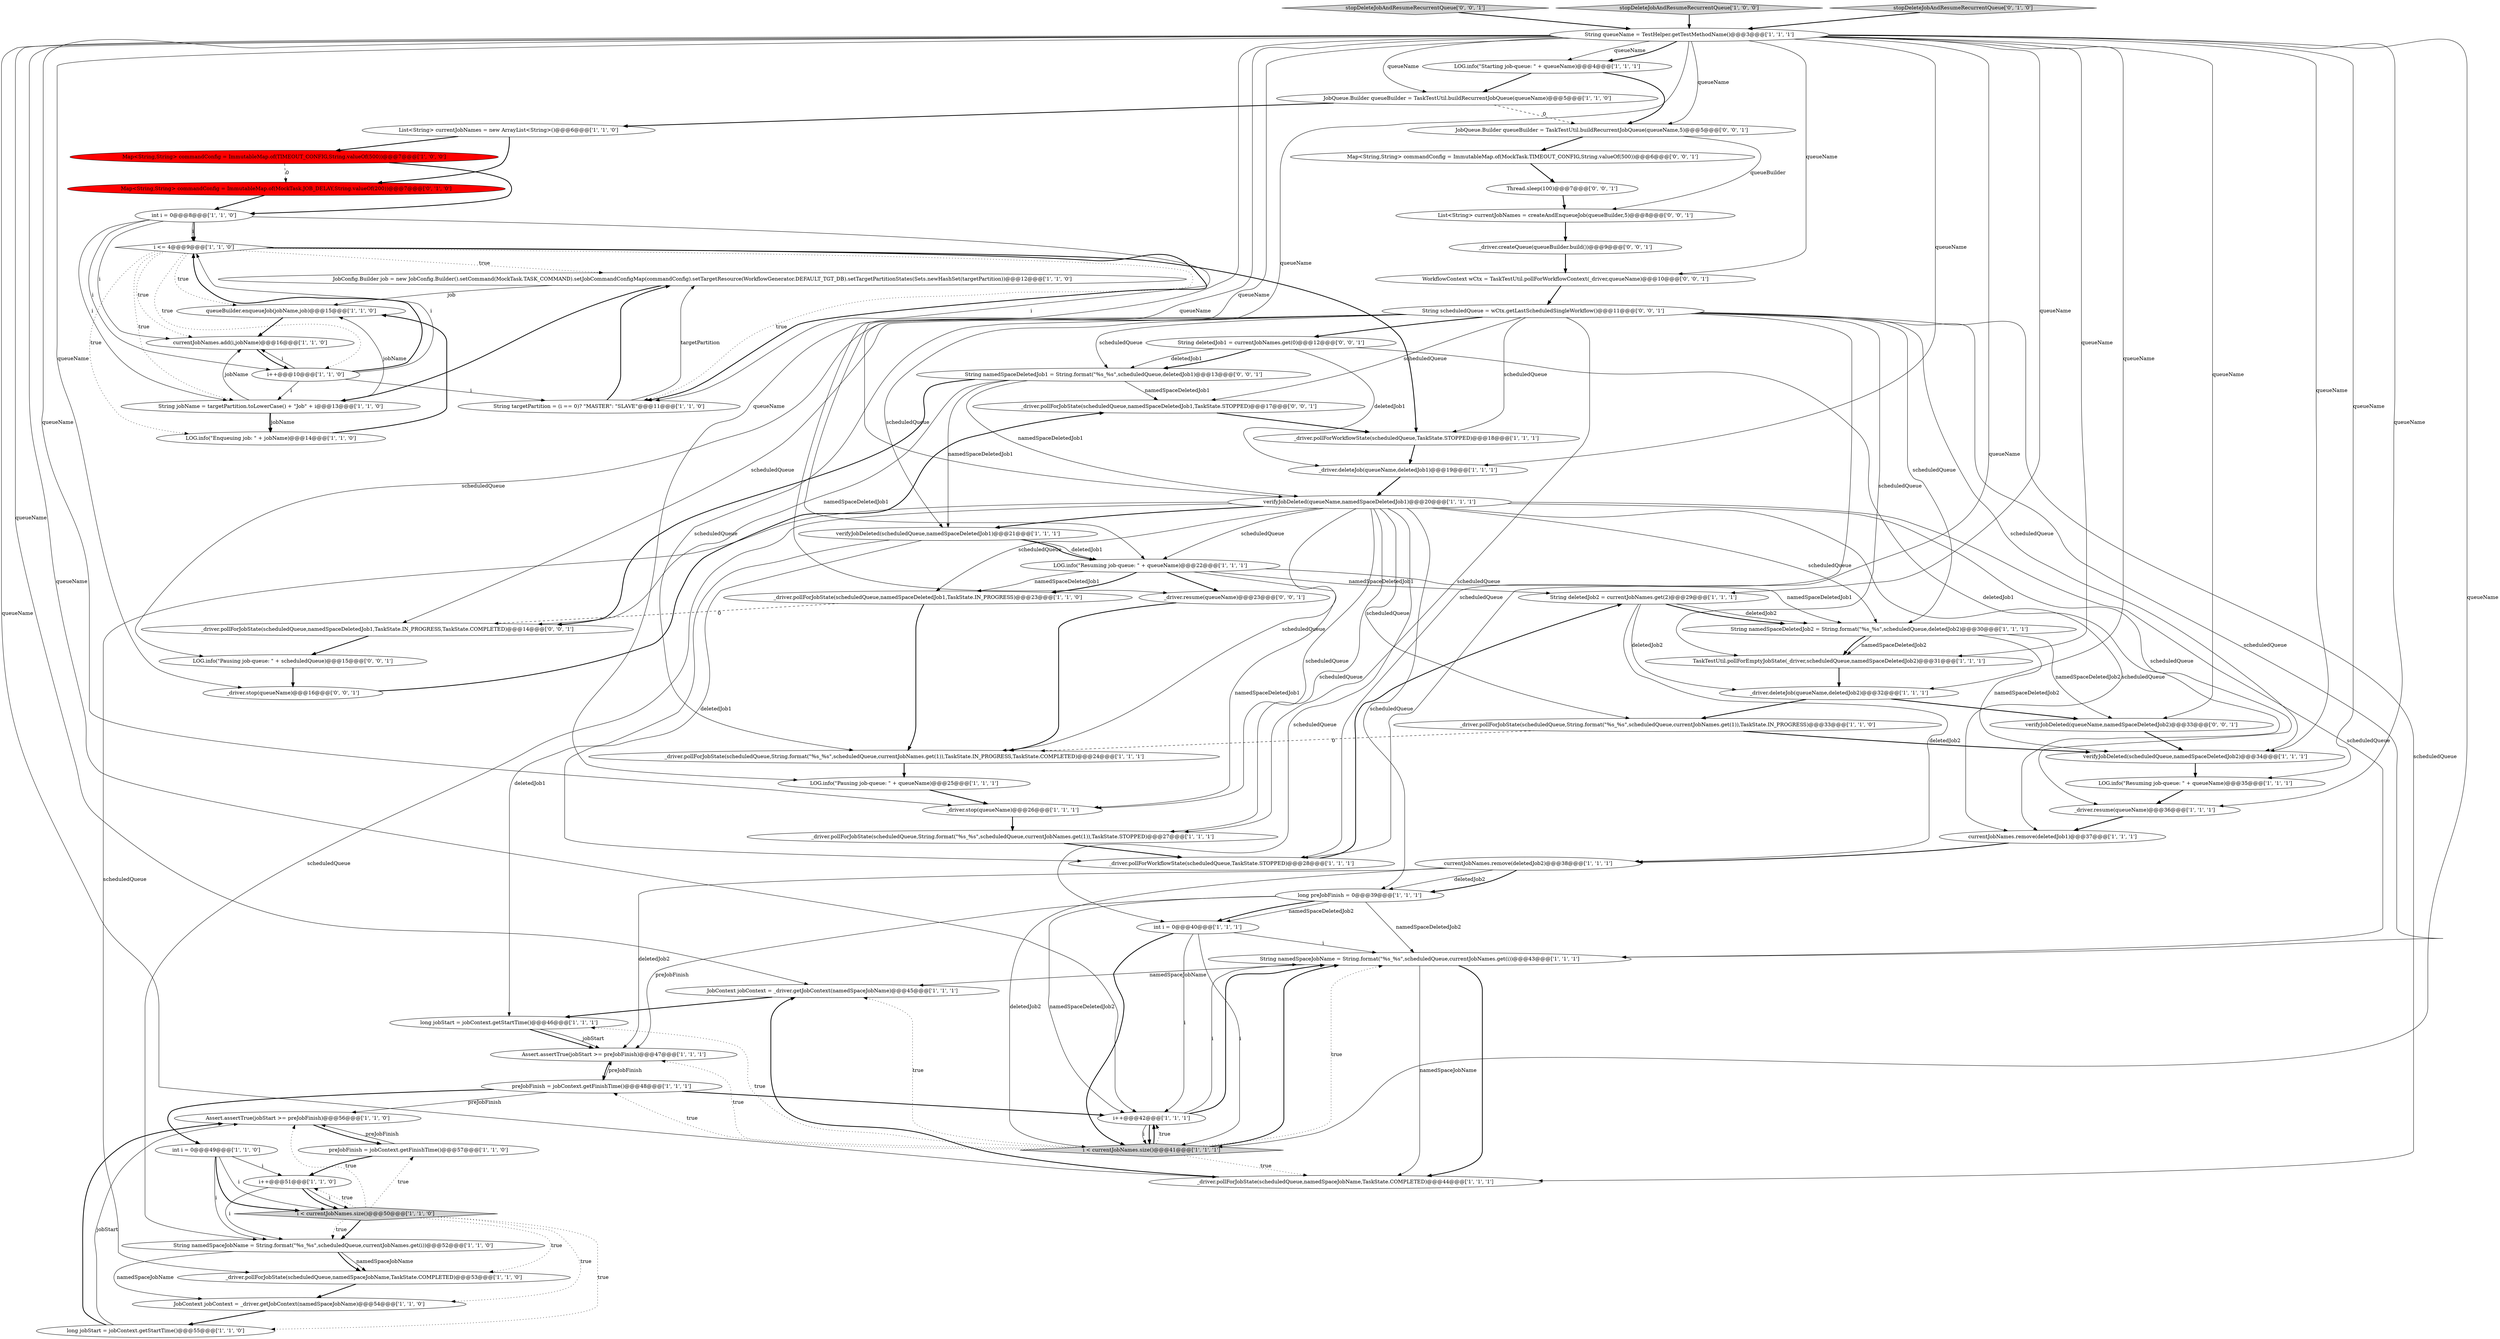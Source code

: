 digraph {
71 [style = filled, label = "WorkflowContext wCtx = TaskTestUtil.pollForWorkflowContext(_driver,queueName)@@@10@@@['0', '0', '1']", fillcolor = white, shape = ellipse image = "AAA0AAABBB3BBB"];
47 [style = filled, label = "i <= 4@@@9@@@['1', '1', '0']", fillcolor = white, shape = diamond image = "AAA0AAABBB1BBB"];
11 [style = filled, label = "currentJobNames.remove(deletedJob1)@@@37@@@['1', '1', '1']", fillcolor = white, shape = ellipse image = "AAA0AAABBB1BBB"];
31 [style = filled, label = "JobContext jobContext = _driver.getJobContext(namedSpaceJobName)@@@54@@@['1', '1', '0']", fillcolor = white, shape = ellipse image = "AAA0AAABBB1BBB"];
5 [style = filled, label = "JobConfig.Builder job = new JobConfig.Builder().setCommand(MockTask.TASK_COMMAND).setJobCommandConfigMap(commandConfig).setTargetResource(WorkflowGenerator.DEFAULT_TGT_DB).setTargetPartitionStates(Sets.newHashSet(targetPartition))@@@12@@@['1', '1', '0']", fillcolor = white, shape = ellipse image = "AAA0AAABBB1BBB"];
17 [style = filled, label = "currentJobNames.add(i,jobName)@@@16@@@['1', '1', '0']", fillcolor = white, shape = ellipse image = "AAA0AAABBB1BBB"];
46 [style = filled, label = "Assert.assertTrue(jobStart >= preJobFinish)@@@56@@@['1', '1', '0']", fillcolor = white, shape = ellipse image = "AAA0AAABBB1BBB"];
58 [style = filled, label = "_driver.pollForJobState(scheduledQueue,namedSpaceDeletedJob1,TaskState.STOPPED)@@@17@@@['0', '0', '1']", fillcolor = white, shape = ellipse image = "AAA0AAABBB3BBB"];
39 [style = filled, label = "LOG.info(\"Pausing job-queue: \" + queueName)@@@25@@@['1', '1', '1']", fillcolor = white, shape = ellipse image = "AAA0AAABBB1BBB"];
42 [style = filled, label = "preJobFinish = jobContext.getFinishTime()@@@48@@@['1', '1', '1']", fillcolor = white, shape = ellipse image = "AAA0AAABBB1BBB"];
61 [style = filled, label = "String namedSpaceDeletedJob1 = String.format(\"%s_%s\",scheduledQueue,deletedJob1)@@@13@@@['0', '0', '1']", fillcolor = white, shape = ellipse image = "AAA0AAABBB3BBB"];
2 [style = filled, label = "_driver.deleteJob(queueName,deletedJob1)@@@19@@@['1', '1', '1']", fillcolor = white, shape = ellipse image = "AAA0AAABBB1BBB"];
34 [style = filled, label = "i++@@@10@@@['1', '1', '0']", fillcolor = white, shape = ellipse image = "AAA0AAABBB1BBB"];
36 [style = filled, label = "JobQueue.Builder queueBuilder = TaskTestUtil.buildRecurrentJobQueue(queueName)@@@5@@@['1', '1', '0']", fillcolor = white, shape = ellipse image = "AAA0AAABBB1BBB"];
69 [style = filled, label = "stopDeleteJobAndResumeRecurrentQueue['0', '0', '1']", fillcolor = lightgray, shape = diamond image = "AAA0AAABBB3BBB"];
23 [style = filled, label = "long jobStart = jobContext.getStartTime()@@@55@@@['1', '1', '0']", fillcolor = white, shape = ellipse image = "AAA0AAABBB1BBB"];
27 [style = filled, label = "String deletedJob2 = currentJobNames.get(2)@@@29@@@['1', '1', '1']", fillcolor = white, shape = ellipse image = "AAA0AAABBB1BBB"];
64 [style = filled, label = "_driver.pollForJobState(scheduledQueue,namedSpaceDeletedJob1,TaskState.IN_PROGRESS,TaskState.COMPLETED)@@@14@@@['0', '0', '1']", fillcolor = white, shape = ellipse image = "AAA0AAABBB3BBB"];
18 [style = filled, label = "verifyJobDeleted(scheduledQueue,namedSpaceDeletedJob2)@@@34@@@['1', '1', '1']", fillcolor = white, shape = ellipse image = "AAA0AAABBB1BBB"];
70 [style = filled, label = "Thread.sleep(100)@@@7@@@['0', '0', '1']", fillcolor = white, shape = ellipse image = "AAA0AAABBB3BBB"];
62 [style = filled, label = "_driver.createQueue(queueBuilder.build())@@@9@@@['0', '0', '1']", fillcolor = white, shape = ellipse image = "AAA0AAABBB3BBB"];
57 [style = filled, label = "Map<String,String> commandConfig = ImmutableMap.of(MockTask.TIMEOUT_CONFIG,String.valueOf(500))@@@6@@@['0', '0', '1']", fillcolor = white, shape = ellipse image = "AAA0AAABBB3BBB"];
60 [style = filled, label = "String deletedJob1 = currentJobNames.get(0)@@@12@@@['0', '0', '1']", fillcolor = white, shape = ellipse image = "AAA0AAABBB3BBB"];
16 [style = filled, label = "verifyJobDeleted(queueName,namedSpaceDeletedJob1)@@@20@@@['1', '1', '1']", fillcolor = white, shape = ellipse image = "AAA0AAABBB1BBB"];
72 [style = filled, label = "verifyJobDeleted(queueName,namedSpaceDeletedJob2)@@@33@@@['0', '0', '1']", fillcolor = white, shape = ellipse image = "AAA0AAABBB3BBB"];
63 [style = filled, label = "JobQueue.Builder queueBuilder = TaskTestUtil.buildRecurrentJobQueue(queueName,5)@@@5@@@['0', '0', '1']", fillcolor = white, shape = ellipse image = "AAA0AAABBB3BBB"];
19 [style = filled, label = "LOG.info(\"Resuming job-queue: \" + queueName)@@@22@@@['1', '1', '1']", fillcolor = white, shape = ellipse image = "AAA0AAABBB1BBB"];
68 [style = filled, label = "_driver.stop(queueName)@@@16@@@['0', '0', '1']", fillcolor = white, shape = ellipse image = "AAA0AAABBB3BBB"];
45 [style = filled, label = "_driver.pollForJobState(scheduledQueue,namedSpaceJobName,TaskState.COMPLETED)@@@53@@@['1', '1', '0']", fillcolor = white, shape = ellipse image = "AAA0AAABBB1BBB"];
48 [style = filled, label = "queueBuilder.enqueueJob(jobName,job)@@@15@@@['1', '1', '0']", fillcolor = white, shape = ellipse image = "AAA0AAABBB1BBB"];
0 [style = filled, label = "long preJobFinish = 0@@@39@@@['1', '1', '1']", fillcolor = white, shape = ellipse image = "AAA0AAABBB1BBB"];
59 [style = filled, label = "String scheduledQueue = wCtx.getLastScheduledSingleWorkflow()@@@11@@@['0', '0', '1']", fillcolor = white, shape = ellipse image = "AAA0AAABBB3BBB"];
14 [style = filled, label = "TaskTestUtil.pollForEmptyJobState(_driver,scheduledQueue,namedSpaceDeletedJob2)@@@31@@@['1', '1', '1']", fillcolor = white, shape = ellipse image = "AAA0AAABBB1BBB"];
1 [style = filled, label = "String namedSpaceJobName = String.format(\"%s_%s\",scheduledQueue,currentJobNames.get(i))@@@52@@@['1', '1', '0']", fillcolor = white, shape = ellipse image = "AAA0AAABBB1BBB"];
26 [style = filled, label = "verifyJobDeleted(scheduledQueue,namedSpaceDeletedJob1)@@@21@@@['1', '1', '1']", fillcolor = white, shape = ellipse image = "AAA0AAABBB1BBB"];
56 [style = filled, label = "Map<String,String> commandConfig = ImmutableMap.of(MockTask.JOB_DELAY,String.valueOf(200))@@@7@@@['0', '1', '0']", fillcolor = red, shape = ellipse image = "AAA1AAABBB2BBB"];
43 [style = filled, label = "String namedSpaceJobName = String.format(\"%s_%s\",scheduledQueue,currentJobNames.get(i))@@@43@@@['1', '1', '1']", fillcolor = white, shape = ellipse image = "AAA0AAABBB1BBB"];
13 [style = filled, label = "stopDeleteJobAndResumeRecurrentQueue['1', '0', '0']", fillcolor = lightgray, shape = diamond image = "AAA0AAABBB1BBB"];
40 [style = filled, label = "LOG.info(\"Resuming job-queue: \" + queueName)@@@35@@@['1', '1', '1']", fillcolor = white, shape = ellipse image = "AAA0AAABBB1BBB"];
41 [style = filled, label = "LOG.info(\"Starting job-queue: \" + queueName)@@@4@@@['1', '1', '1']", fillcolor = white, shape = ellipse image = "AAA0AAABBB1BBB"];
30 [style = filled, label = "String queueName = TestHelper.getTestMethodName()@@@3@@@['1', '1', '1']", fillcolor = white, shape = ellipse image = "AAA0AAABBB1BBB"];
20 [style = filled, label = "_driver.pollForJobState(scheduledQueue,String.format(\"%s_%s\",scheduledQueue,currentJobNames.get(1)),TaskState.IN_PROGRESS)@@@33@@@['1', '1', '0']", fillcolor = white, shape = ellipse image = "AAA0AAABBB1BBB"];
22 [style = filled, label = "_driver.deleteJob(queueName,deletedJob2)@@@32@@@['1', '1', '1']", fillcolor = white, shape = ellipse image = "AAA0AAABBB1BBB"];
49 [style = filled, label = "Map<String,String> commandConfig = ImmutableMap.of(TIMEOUT_CONFIG,String.valueOf(500))@@@7@@@['1', '0', '0']", fillcolor = red, shape = ellipse image = "AAA1AAABBB1BBB"];
32 [style = filled, label = "_driver.pollForJobState(scheduledQueue,String.format(\"%s_%s\",scheduledQueue,currentJobNames.get(1)),TaskState.IN_PROGRESS,TaskState.COMPLETED)@@@24@@@['1', '1', '1']", fillcolor = white, shape = ellipse image = "AAA0AAABBB1BBB"];
38 [style = filled, label = "_driver.pollForWorkflowState(scheduledQueue,TaskState.STOPPED)@@@18@@@['1', '1', '1']", fillcolor = white, shape = ellipse image = "AAA0AAABBB1BBB"];
50 [style = filled, label = "_driver.pollForJobState(scheduledQueue,String.format(\"%s_%s\",scheduledQueue,currentJobNames.get(1)),TaskState.STOPPED)@@@27@@@['1', '1', '1']", fillcolor = white, shape = ellipse image = "AAA0AAABBB1BBB"];
29 [style = filled, label = "i < currentJobNames.size()@@@50@@@['1', '1', '0']", fillcolor = lightgray, shape = diamond image = "AAA0AAABBB1BBB"];
35 [style = filled, label = "i++@@@42@@@['1', '1', '1']", fillcolor = white, shape = ellipse image = "AAA0AAABBB1BBB"];
67 [style = filled, label = "_driver.resume(queueName)@@@23@@@['0', '0', '1']", fillcolor = white, shape = ellipse image = "AAA0AAABBB3BBB"];
24 [style = filled, label = "preJobFinish = jobContext.getFinishTime()@@@57@@@['1', '1', '0']", fillcolor = white, shape = ellipse image = "AAA0AAABBB1BBB"];
53 [style = filled, label = "int i = 0@@@8@@@['1', '1', '0']", fillcolor = white, shape = ellipse image = "AAA0AAABBB1BBB"];
55 [style = filled, label = "stopDeleteJobAndResumeRecurrentQueue['0', '1', '0']", fillcolor = lightgray, shape = diamond image = "AAA0AAABBB2BBB"];
44 [style = filled, label = "JobContext jobContext = _driver.getJobContext(namedSpaceJobName)@@@45@@@['1', '1', '1']", fillcolor = white, shape = ellipse image = "AAA0AAABBB1BBB"];
3 [style = filled, label = "_driver.stop(queueName)@@@26@@@['1', '1', '1']", fillcolor = white, shape = ellipse image = "AAA0AAABBB1BBB"];
9 [style = filled, label = "LOG.info(\"Enqueuing job: \" + jobName)@@@14@@@['1', '1', '0']", fillcolor = white, shape = ellipse image = "AAA0AAABBB1BBB"];
12 [style = filled, label = "_driver.pollForJobState(scheduledQueue,namedSpaceDeletedJob1,TaskState.IN_PROGRESS)@@@23@@@['1', '1', '0']", fillcolor = white, shape = ellipse image = "AAA0AAABBB1BBB"];
33 [style = filled, label = "String namedSpaceDeletedJob2 = String.format(\"%s_%s\",scheduledQueue,deletedJob2)@@@30@@@['1', '1', '1']", fillcolor = white, shape = ellipse image = "AAA0AAABBB1BBB"];
8 [style = filled, label = "String jobName = targetPartition.toLowerCase() + \"Job\" + i@@@13@@@['1', '1', '0']", fillcolor = white, shape = ellipse image = "AAA0AAABBB1BBB"];
37 [style = filled, label = "_driver.pollForWorkflowState(scheduledQueue,TaskState.STOPPED)@@@28@@@['1', '1', '1']", fillcolor = white, shape = ellipse image = "AAA0AAABBB1BBB"];
4 [style = filled, label = "i++@@@51@@@['1', '1', '0']", fillcolor = white, shape = ellipse image = "AAA0AAABBB1BBB"];
21 [style = filled, label = "int i = 0@@@49@@@['1', '1', '0']", fillcolor = white, shape = ellipse image = "AAA0AAABBB1BBB"];
66 [style = filled, label = "List<String> currentJobNames = createAndEnqueueJob(queueBuilder,5)@@@8@@@['0', '0', '1']", fillcolor = white, shape = ellipse image = "AAA0AAABBB3BBB"];
51 [style = filled, label = "currentJobNames.remove(deletedJob2)@@@38@@@['1', '1', '1']", fillcolor = white, shape = ellipse image = "AAA0AAABBB1BBB"];
25 [style = filled, label = "i < currentJobNames.size()@@@41@@@['1', '1', '1']", fillcolor = lightgray, shape = diamond image = "AAA0AAABBB1BBB"];
52 [style = filled, label = "long jobStart = jobContext.getStartTime()@@@46@@@['1', '1', '1']", fillcolor = white, shape = ellipse image = "AAA0AAABBB1BBB"];
10 [style = filled, label = "_driver.resume(queueName)@@@36@@@['1', '1', '1']", fillcolor = white, shape = ellipse image = "AAA0AAABBB1BBB"];
28 [style = filled, label = "int i = 0@@@40@@@['1', '1', '1']", fillcolor = white, shape = ellipse image = "AAA0AAABBB1BBB"];
15 [style = filled, label = "List<String> currentJobNames = new ArrayList<String>()@@@6@@@['1', '1', '0']", fillcolor = white, shape = ellipse image = "AAA0AAABBB1BBB"];
6 [style = filled, label = "_driver.pollForJobState(scheduledQueue,namedSpaceJobName,TaskState.COMPLETED)@@@44@@@['1', '1', '1']", fillcolor = white, shape = ellipse image = "AAA0AAABBB1BBB"];
65 [style = filled, label = "LOG.info(\"Pausing job-queue: \" + scheduledQueue)@@@15@@@['0', '0', '1']", fillcolor = white, shape = ellipse image = "AAA0AAABBB3BBB"];
54 [style = filled, label = "String targetPartition = (i == 0)? \"MASTER\": \"SLAVE\"@@@11@@@['1', '1', '0']", fillcolor = white, shape = ellipse image = "AAA0AAABBB1BBB"];
7 [style = filled, label = "Assert.assertTrue(jobStart >= preJobFinish)@@@47@@@['1', '1', '1']", fillcolor = white, shape = ellipse image = "AAA0AAABBB1BBB"];
70->66 [style = bold, label=""];
16->0 [style = solid, label="scheduledQueue"];
37->27 [style = bold, label=""];
60->2 [style = solid, label="deletedJob1"];
47->17 [style = dotted, label="true"];
30->2 [style = solid, label="queueName"];
30->3 [style = solid, label="queueName"];
25->35 [style = dotted, label="true"];
4->29 [style = solid, label="i"];
4->1 [style = solid, label="i"];
61->16 [style = solid, label="namedSpaceDeletedJob1"];
68->58 [style = bold, label=""];
53->47 [style = bold, label=""];
47->34 [style = dotted, label="true"];
25->43 [style = bold, label=""];
29->23 [style = dotted, label="true"];
66->62 [style = bold, label=""];
30->71 [style = solid, label="queueName"];
0->43 [style = solid, label="namedSpaceDeletedJob2"];
35->43 [style = bold, label=""];
25->35 [style = bold, label=""];
45->31 [style = bold, label=""];
59->38 [style = solid, label="scheduledQueue"];
30->37 [style = solid, label="queueName"];
0->28 [style = solid, label="namedSpaceDeletedJob2"];
61->64 [style = bold, label=""];
69->30 [style = bold, label=""];
59->43 [style = solid, label="scheduledQueue"];
16->50 [style = solid, label="scheduledQueue"];
34->54 [style = solid, label="i"];
54->5 [style = solid, label="targetPartition"];
30->41 [style = solid, label="queueName"];
35->25 [style = solid, label="i"];
43->44 [style = solid, label="namedSpaceJobName"];
30->6 [style = solid, label="queueName"];
60->11 [style = solid, label="deletedJob1"];
61->26 [style = solid, label="namedSpaceDeletedJob1"];
65->68 [style = bold, label=""];
24->46 [style = solid, label="preJobFinish"];
33->72 [style = solid, label="namedSpaceDeletedJob2"];
51->7 [style = solid, label="deletedJob2"];
28->25 [style = bold, label=""];
30->63 [style = solid, label="queueName"];
43->6 [style = solid, label="namedSpaceJobName"];
47->54 [style = dotted, label="true"];
27->33 [style = bold, label=""];
20->32 [style = dashed, label="0"];
42->21 [style = bold, label=""];
59->37 [style = solid, label="scheduledQueue"];
29->1 [style = bold, label=""];
54->5 [style = bold, label=""];
72->18 [style = bold, label=""];
34->17 [style = solid, label="i"];
30->72 [style = solid, label="queueName"];
56->53 [style = bold, label=""];
49->56 [style = dashed, label="0"];
25->44 [style = dotted, label="true"];
10->11 [style = bold, label=""];
2->16 [style = bold, label=""];
11->51 [style = bold, label=""];
30->41 [style = bold, label=""];
8->9 [style = solid, label="jobName"];
16->28 [style = solid, label="scheduledQueue"];
59->33 [style = solid, label="scheduledQueue"];
59->60 [style = bold, label=""];
19->12 [style = bold, label=""];
27->22 [style = solid, label="deletedJob2"];
59->32 [style = solid, label="scheduledQueue"];
27->33 [style = solid, label="deletedJob2"];
50->37 [style = bold, label=""];
46->24 [style = bold, label=""];
34->47 [style = bold, label=""];
16->11 [style = solid, label="scheduledQueue"];
47->5 [style = dotted, label="true"];
14->22 [style = bold, label=""];
16->26 [style = bold, label=""];
30->68 [style = solid, label="queueName"];
9->48 [style = bold, label=""];
51->0 [style = bold, label=""];
26->37 [style = solid, label="deletedJob1"];
59->6 [style = solid, label="scheduledQueue"];
59->50 [style = solid, label="scheduledQueue"];
48->17 [style = bold, label=""];
38->2 [style = bold, label=""];
30->14 [style = solid, label="queueName"];
16->33 [style = solid, label="scheduledQueue"];
20->18 [style = bold, label=""];
17->34 [style = bold, label=""];
21->29 [style = bold, label=""];
16->1 [style = solid, label="scheduledQueue"];
47->54 [style = bold, label=""];
22->20 [style = bold, label=""];
1->45 [style = solid, label="namedSpaceJobName"];
25->52 [style = dotted, label="true"];
5->48 [style = solid, label="job"];
25->42 [style = dotted, label="true"];
0->7 [style = solid, label="preJobFinish"];
21->29 [style = solid, label="i"];
26->19 [style = solid, label="deletedJob1"];
25->6 [style = dotted, label="true"];
7->42 [style = bold, label=""];
30->22 [style = solid, label="queueName"];
16->10 [style = solid, label="scheduledQueue"];
52->7 [style = bold, label=""];
1->45 [style = bold, label=""];
57->70 [style = bold, label=""];
28->43 [style = solid, label="i"];
19->33 [style = solid, label="namedSpaceDeletedJob1"];
16->12 [style = solid, label="scheduledQueue"];
27->51 [style = solid, label="deletedJob2"];
19->67 [style = bold, label=""];
29->4 [style = dotted, label="true"];
47->8 [style = dotted, label="true"];
29->1 [style = dotted, label="true"];
47->48 [style = dotted, label="true"];
28->35 [style = solid, label="i"];
30->16 [style = solid, label="queueName"];
36->63 [style = dashed, label="0"];
18->40 [style = bold, label=""];
34->8 [style = solid, label="i"];
21->4 [style = solid, label="i"];
51->0 [style = solid, label="deletedJob2"];
63->57 [style = bold, label=""];
12->32 [style = bold, label=""];
30->35 [style = solid, label="queueName"];
30->19 [style = solid, label="queueName"];
61->58 [style = solid, label="namedSpaceDeletedJob1"];
4->29 [style = bold, label=""];
26->52 [style = solid, label="deletedJob1"];
26->19 [style = bold, label=""];
6->44 [style = bold, label=""];
59->65 [style = solid, label="scheduledQueue"];
59->64 [style = solid, label="scheduledQueue"];
61->64 [style = solid, label="namedSpaceDeletedJob1"];
33->14 [style = solid, label="namedSpaceDeletedJob2"];
25->7 [style = dotted, label="true"];
30->67 [style = solid, label="queueName"];
35->25 [style = bold, label=""];
12->64 [style = dashed, label="0"];
59->18 [style = solid, label="scheduledQueue"];
16->3 [style = solid, label="scheduledQueue"];
52->7 [style = solid, label="jobStart"];
58->38 [style = bold, label=""];
41->36 [style = bold, label=""];
30->10 [style = solid, label="queueName"];
55->30 [style = bold, label=""];
60->61 [style = bold, label=""];
47->9 [style = dotted, label="true"];
30->40 [style = solid, label="queueName"];
71->59 [style = bold, label=""];
64->65 [style = bold, label=""];
30->27 [style = solid, label="queueName"];
16->43 [style = solid, label="scheduledQueue"];
19->12 [style = solid, label="namedSpaceDeletedJob1"];
42->46 [style = solid, label="preJobFinish"];
22->72 [style = bold, label=""];
0->35 [style = solid, label="namedSpaceDeletedJob2"];
25->43 [style = dotted, label="true"];
32->39 [style = bold, label=""];
51->25 [style = solid, label="deletedJob2"];
67->32 [style = bold, label=""];
15->56 [style = bold, label=""];
53->34 [style = solid, label="i"];
53->54 [style = solid, label="i"];
21->1 [style = solid, label="i"];
29->24 [style = dotted, label="true"];
35->43 [style = solid, label="i"];
3->50 [style = bold, label=""];
40->10 [style = bold, label=""];
8->48 [style = solid, label="jobName"];
15->49 [style = bold, label=""];
5->8 [style = bold, label=""];
33->14 [style = bold, label=""];
31->23 [style = bold, label=""];
16->32 [style = solid, label="scheduledQueue"];
28->25 [style = solid, label="i"];
33->18 [style = solid, label="namedSpaceDeletedJob2"];
53->47 [style = solid, label="i"];
36->15 [style = bold, label=""];
30->39 [style = solid, label="queueName"];
16->45 [style = solid, label="scheduledQueue"];
23->46 [style = bold, label=""];
39->3 [style = bold, label=""];
53->17 [style = solid, label="i"];
19->27 [style = solid, label="namedSpaceDeletedJob1"];
8->17 [style = solid, label="jobName"];
13->30 [style = bold, label=""];
47->38 [style = bold, label=""];
30->25 [style = solid, label="queueName"];
53->8 [style = solid, label="i"];
43->6 [style = bold, label=""];
1->31 [style = solid, label="namedSpaceJobName"];
42->35 [style = bold, label=""];
29->46 [style = dotted, label="true"];
49->53 [style = bold, label=""];
59->61 [style = solid, label="scheduledQueue"];
16->20 [style = solid, label="scheduledQueue"];
24->4 [style = bold, label=""];
62->71 [style = bold, label=""];
29->45 [style = dotted, label="true"];
59->14 [style = solid, label="scheduledQueue"];
30->18 [style = solid, label="queueName"];
19->3 [style = solid, label="namedSpaceDeletedJob1"];
44->52 [style = bold, label=""];
8->9 [style = bold, label=""];
59->26 [style = solid, label="scheduledQueue"];
30->36 [style = solid, label="queueName"];
63->66 [style = solid, label="queueBuilder"];
23->46 [style = solid, label="jobStart"];
60->61 [style = solid, label="deletedJob1"];
16->19 [style = solid, label="scheduledQueue"];
59->58 [style = solid, label="scheduledQueue"];
41->63 [style = bold, label=""];
0->28 [style = bold, label=""];
34->47 [style = solid, label="i"];
42->7 [style = solid, label="preJobFinish"];
29->31 [style = dotted, label="true"];
30->44 [style = solid, label="queueName"];
}
